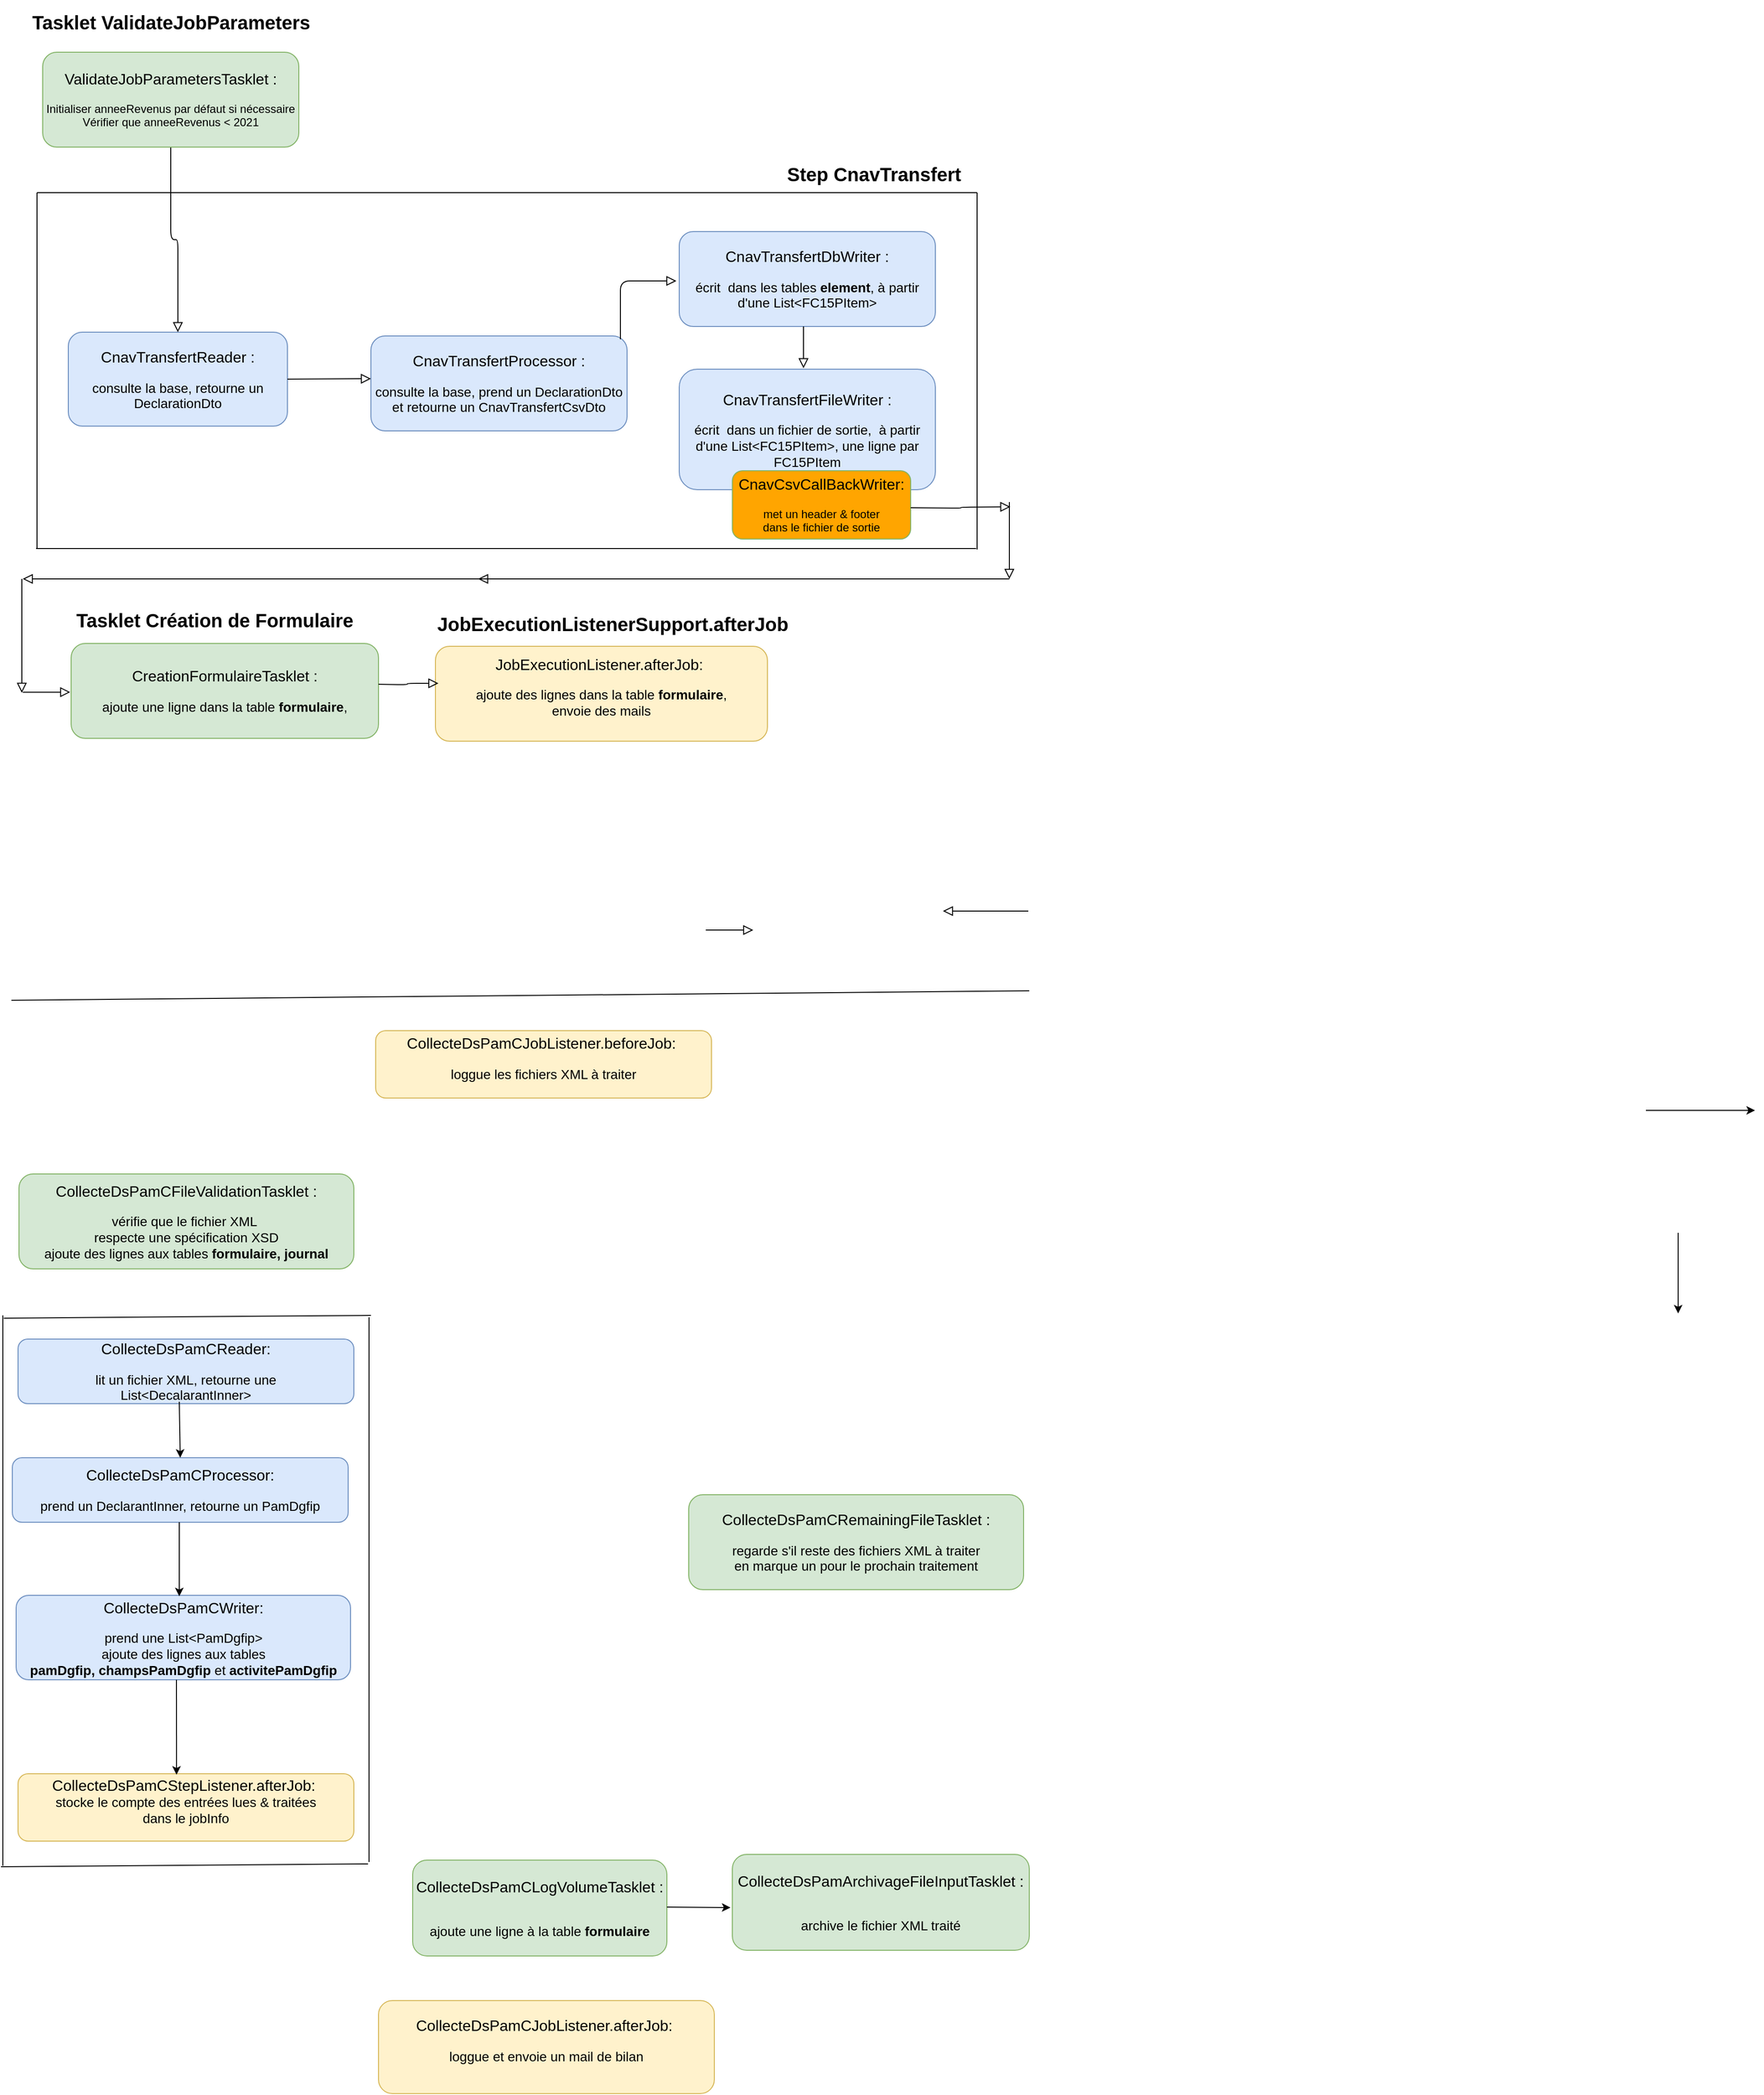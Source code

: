 <mxfile version="24.0.0" type="github">
  <diagram id="C5RBs43oDa-KdzZeNtuy" name="Page-1">
    <mxGraphModel dx="2792" dy="1530" grid="0" gridSize="10" guides="1" tooltips="1" connect="1" arrows="1" fold="1" page="0" pageScale="1" pageWidth="827" pageHeight="1169" math="0" shadow="0">
      <root>
        <mxCell id="WIyWlLk6GJQsqaUBKTNV-0" />
        <mxCell id="WIyWlLk6GJQsqaUBKTNV-1" parent="WIyWlLk6GJQsqaUBKTNV-0" />
        <mxCell id="Z0-859JoU0TvKjbYaFMb-15" value="&lt;font size=&quot;1&quot;&gt;&lt;b style=&quot;font-size: 20px;&quot;&gt;Tasklet ValidateJobParameters&lt;/b&gt;&lt;/font&gt;" style="text;html=1;align=center;verticalAlign=middle;whiteSpace=wrap;rounded=1;" parent="WIyWlLk6GJQsqaUBKTNV-1" vertex="1">
          <mxGeometry x="4.5" y="-170" width="303" height="46" as="geometry" />
        </mxCell>
        <mxCell id="Z0-859JoU0TvKjbYaFMb-19" value="&lt;font style=&quot;font-size: 16px;&quot;&gt;JobExecutionListener.afterJob:&amp;nbsp;&lt;/font&gt; &lt;div&gt;&lt;br&gt;&lt;/div&gt;&lt;font style=&quot;font-size: 14px;&quot;&gt;ajoute des lignes dans la table &lt;b&gt;formulaire&lt;/b&gt;, &lt;br&gt;envoie des mails&lt;/font&gt;&lt;div&gt;&lt;br&gt;&lt;/div&gt;" style="rounded=1;whiteSpace=wrap;html=1;fontSize=12;glass=0;strokeWidth=1;shadow=0;fillColor=#fff2cc;strokeColor=#d6b656;" parent="WIyWlLk6GJQsqaUBKTNV-1" vertex="1">
          <mxGeometry x="435" y="511" width="350" height="100" as="geometry" />
        </mxCell>
        <mxCell id="Z0-859JoU0TvKjbYaFMb-20" value="&lt;font size=&quot;1&quot;&gt;&lt;b style=&quot;font-size: 20px;&quot;&gt;JobExecutionListenerSupport.afterJob&lt;/b&gt;&lt;/font&gt;" style="text;whiteSpace=wrap;html=1;rounded=1;" parent="WIyWlLk6GJQsqaUBKTNV-1" vertex="1">
          <mxGeometry x="435" y="469" width="373" height="50" as="geometry" />
        </mxCell>
        <mxCell id="Z0-859JoU0TvKjbYaFMb-21" value="&lt;font style=&quot;font-size: 16px;&quot;&gt;CnavTransfertReader :&lt;/font&gt; &lt;div&gt;&lt;br&gt;&lt;/div&gt;&lt;font style=&quot;font-size: 14px;&quot;&gt;consulte la base, retourne un DeclarationDto&lt;/font&gt;" style="rounded=1;whiteSpace=wrap;html=1;fontSize=12;glass=0;strokeWidth=1;shadow=0;fillColor=#dae8fc;strokeColor=#6c8ebf;" parent="WIyWlLk6GJQsqaUBKTNV-1" vertex="1">
          <mxGeometry x="48" y="180" width="231" height="99" as="geometry" />
        </mxCell>
        <mxCell id="Z0-859JoU0TvKjbYaFMb-22" value="&lt;font style=&quot;font-size: 16px;&quot;&gt;CnavTransfertProcessor :&lt;/font&gt; &lt;div&gt;&lt;br&gt;&lt;/div&gt;&lt;font style=&quot;font-size: 14px;&quot;&gt;consulte la base, prend un DeclarationDto &lt;br&gt;et retourne un CnavTransfertCsvDto &lt;br&gt;&lt;/font&gt;" style="rounded=1;whiteSpace=wrap;html=1;fontSize=12;glass=0;strokeWidth=1;shadow=0;fillColor=#dae8fc;strokeColor=#6c8ebf;" parent="WIyWlLk6GJQsqaUBKTNV-1" vertex="1">
          <mxGeometry x="367" y="184" width="270" height="100" as="geometry" />
        </mxCell>
        <mxCell id="Z0-859JoU0TvKjbYaFMb-25" value="" style="endArrow=none;html=1;rounded=1;" parent="WIyWlLk6GJQsqaUBKTNV-1" edge="1">
          <mxGeometry width="50" height="50" relative="1" as="geometry">
            <mxPoint x="1006" y="409" as="sourcePoint" />
            <mxPoint x="1006" y="33" as="targetPoint" />
          </mxGeometry>
        </mxCell>
        <mxCell id="Z0-859JoU0TvKjbYaFMb-28" value="&lt;font size=&quot;1&quot;&gt;&lt;b style=&quot;font-size: 20px;&quot;&gt;Step CnavTransfert&lt;/b&gt;&lt;/font&gt;" style="text;html=1;align=center;verticalAlign=middle;whiteSpace=wrap;rounded=1;" parent="WIyWlLk6GJQsqaUBKTNV-1" vertex="1">
          <mxGeometry x="800" y="-12" width="195" height="50" as="geometry" />
        </mxCell>
        <mxCell id="Z0-859JoU0TvKjbYaFMb-39" value="&lt;font style=&quot;font-size: 16px;&quot;&gt;CnavTransfertDbWriter :&lt;/font&gt; &lt;div&gt;&lt;br&gt;&lt;/div&gt;&lt;font style=&quot;font-size: 14px;&quot;&gt;écrit&amp;nbsp; dans les tables &lt;b&gt;element&lt;/b&gt;, à partir d&#39;une List&amp;lt;FC15PItem&amp;gt;&lt;/font&gt;" style="rounded=1;whiteSpace=wrap;html=1;fontSize=12;glass=0;strokeWidth=1;shadow=0;fillColor=#dae8fc;strokeColor=#6c8ebf;" parent="WIyWlLk6GJQsqaUBKTNV-1" vertex="1">
          <mxGeometry x="692" y="74" width="270" height="100" as="geometry" />
        </mxCell>
        <mxCell id="Z0-859JoU0TvKjbYaFMb-45" value="" style="edgeStyle=orthogonalEdgeStyle;rounded=1;html=1;jettySize=auto;orthogonalLoop=1;fontSize=11;endArrow=block;endFill=0;endSize=8;strokeWidth=1;shadow=0;labelBackgroundColor=none;exitX=1;exitY=0.5;exitDx=0;exitDy=0;" parent="WIyWlLk6GJQsqaUBKTNV-1" source="Z0-859JoU0TvKjbYaFMb-21" edge="1">
          <mxGeometry y="10" relative="1" as="geometry">
            <mxPoint as="offset" />
            <mxPoint x="294" y="229" as="sourcePoint" />
            <mxPoint x="367" y="229.0" as="targetPoint" />
          </mxGeometry>
        </mxCell>
        <mxCell id="Z0-859JoU0TvKjbYaFMb-64" value="" style="edgeStyle=orthogonalEdgeStyle;rounded=1;html=1;jettySize=auto;orthogonalLoop=1;fontSize=11;endArrow=block;endFill=0;endSize=8;strokeWidth=1;shadow=0;labelBackgroundColor=none;" parent="WIyWlLk6GJQsqaUBKTNV-1" edge="1">
          <mxGeometry y="10" relative="1" as="geometry">
            <mxPoint as="offset" />
            <mxPoint x="1040" y="359" as="sourcePoint" />
            <mxPoint x="1040" y="440" as="targetPoint" />
          </mxGeometry>
        </mxCell>
        <mxCell id="Z0-859JoU0TvKjbYaFMb-65" value="" style="edgeStyle=orthogonalEdgeStyle;rounded=1;html=1;jettySize=auto;orthogonalLoop=1;fontSize=11;endArrow=block;endFill=0;endSize=8;strokeWidth=1;shadow=0;labelBackgroundColor=none;" parent="WIyWlLk6GJQsqaUBKTNV-1" edge="1">
          <mxGeometry y="10" relative="1" as="geometry">
            <mxPoint as="offset" />
            <mxPoint x="831" y="235" as="sourcePoint" />
            <mxPoint x="831" y="269" as="targetPoint" />
            <Array as="points">
              <mxPoint x="831" y="266" />
              <mxPoint x="831" y="266" />
            </Array>
          </mxGeometry>
        </mxCell>
        <mxCell id="Z0-859JoU0TvKjbYaFMb-68" value="" style="edgeStyle=orthogonalEdgeStyle;rounded=1;html=1;jettySize=auto;orthogonalLoop=1;fontSize=11;endArrow=block;endFill=0;endSize=8;strokeWidth=1;shadow=0;labelBackgroundColor=none;" parent="WIyWlLk6GJQsqaUBKTNV-1" edge="1">
          <mxGeometry y="10" relative="1" as="geometry">
            <mxPoint as="offset" />
            <mxPoint x="1060" y="790" as="sourcePoint" />
            <mxPoint x="970" y="790" as="targetPoint" />
          </mxGeometry>
        </mxCell>
        <mxCell id="Z0-859JoU0TvKjbYaFMb-70" value="" style="edgeStyle=orthogonalEdgeStyle;rounded=1;html=1;jettySize=auto;orthogonalLoop=1;fontSize=11;endArrow=block;endFill=0;endSize=8;strokeWidth=1;shadow=0;labelBackgroundColor=none;" parent="WIyWlLk6GJQsqaUBKTNV-1" edge="1">
          <mxGeometry y="10" relative="1" as="geometry">
            <mxPoint as="offset" />
            <mxPoint x="1040" y="440" as="sourcePoint" />
            <mxPoint x="480" y="440" as="targetPoint" />
          </mxGeometry>
        </mxCell>
        <mxCell id="Z0-859JoU0TvKjbYaFMb-71" value="" style="edgeStyle=orthogonalEdgeStyle;rounded=1;html=1;jettySize=auto;orthogonalLoop=1;fontSize=11;endArrow=block;endFill=0;endSize=8;strokeWidth=1;shadow=0;labelBackgroundColor=none;" parent="WIyWlLk6GJQsqaUBKTNV-1" edge="1">
          <mxGeometry y="10" relative="1" as="geometry">
            <mxPoint as="offset" />
            <mxPoint x="490" y="440" as="sourcePoint" />
            <mxPoint y="440" as="targetPoint" />
          </mxGeometry>
        </mxCell>
        <mxCell id="Z0-859JoU0TvKjbYaFMb-73" value="" style="edgeStyle=orthogonalEdgeStyle;rounded=1;html=1;jettySize=auto;orthogonalLoop=1;fontSize=11;endArrow=block;endFill=0;endSize=8;strokeWidth=1;shadow=0;labelBackgroundColor=none;" parent="WIyWlLk6GJQsqaUBKTNV-1" edge="1">
          <mxGeometry y="10" relative="1" as="geometry">
            <mxPoint as="offset" />
            <mxPoint x="-1" y="440" as="sourcePoint" />
            <mxPoint x="-1" y="560" as="targetPoint" />
          </mxGeometry>
        </mxCell>
        <mxCell id="Z0-859JoU0TvKjbYaFMb-74" value="" style="edgeStyle=orthogonalEdgeStyle;rounded=1;html=1;jettySize=auto;orthogonalLoop=1;fontSize=11;endArrow=block;endFill=0;endSize=8;strokeWidth=1;shadow=0;labelBackgroundColor=none;" parent="WIyWlLk6GJQsqaUBKTNV-1" edge="1">
          <mxGeometry y="10" relative="1" as="geometry">
            <mxPoint as="offset" />
            <mxPoint y="559.33" as="sourcePoint" />
            <mxPoint x="50" y="559.33" as="targetPoint" />
          </mxGeometry>
        </mxCell>
        <mxCell id="Z0-859JoU0TvKjbYaFMb-75" value="" style="edgeStyle=orthogonalEdgeStyle;rounded=1;html=1;jettySize=auto;orthogonalLoop=1;fontSize=11;endArrow=block;endFill=0;endSize=8;strokeWidth=1;shadow=0;labelBackgroundColor=none;" parent="WIyWlLk6GJQsqaUBKTNV-1" edge="1">
          <mxGeometry y="10" relative="1" as="geometry">
            <mxPoint as="offset" />
            <mxPoint x="720" y="810" as="sourcePoint" />
            <mxPoint x="770" y="810" as="targetPoint" />
          </mxGeometry>
        </mxCell>
        <mxCell id="Z0-859JoU0TvKjbYaFMb-23" value="&lt;font style=&quot;font-size: 16px;&quot;&gt;CnavTransfertFileWriter :&lt;/font&gt; &lt;div&gt;&lt;br&gt;&lt;/div&gt;&lt;font style=&quot;font-size: 14px;&quot;&gt;écrit&amp;nbsp; dans un fichier de sortie,&amp;nbsp; à partir d&#39;une List&amp;lt;FC15PItem&amp;gt;, une ligne par&lt;br&gt;FC15PItem&lt;br&gt;&lt;/font&gt;" style="rounded=1;whiteSpace=wrap;html=1;fontSize=12;glass=0;strokeWidth=1;shadow=0;fillColor=#dae8fc;strokeColor=#6c8ebf;" parent="WIyWlLk6GJQsqaUBKTNV-1" vertex="1">
          <mxGeometry x="692" y="219" width="270" height="127" as="geometry" />
        </mxCell>
        <mxCell id="JGg64m_Kd8brvpKtqs0t-1" value="&lt;font style=&quot;font-size: 16px;&quot;&gt;CnavCsvCallBackWriter:&lt;/font&gt; &lt;div&gt;&lt;br&gt;&lt;/div&gt;met un header &amp;amp; footer &lt;br&gt;dans le fichier de sortie " style="rounded=1;whiteSpace=wrap;html=1;fontSize=12;glass=0;strokeWidth=1;shadow=0;fillColor=orange;strokeColor=#82b366;" parent="WIyWlLk6GJQsqaUBKTNV-1" vertex="1">
          <mxGeometry x="748" y="326" width="188" height="72" as="geometry" />
        </mxCell>
        <mxCell id="JGg64m_Kd8brvpKtqs0t-4" value="" style="edgeStyle=orthogonalEdgeStyle;rounded=1;html=1;jettySize=auto;orthogonalLoop=1;fontSize=11;endArrow=block;endFill=0;endSize=8;strokeWidth=1;shadow=0;labelBackgroundColor=none;" parent="WIyWlLk6GJQsqaUBKTNV-1" edge="1">
          <mxGeometry y="10" relative="1" as="geometry">
            <mxPoint as="offset" />
            <mxPoint x="630" y="187.5" as="sourcePoint" />
            <mxPoint x="689" y="126" as="targetPoint" />
            <Array as="points">
              <mxPoint x="630" y="160" />
              <mxPoint x="630" y="160" />
            </Array>
          </mxGeometry>
        </mxCell>
        <mxCell id="JGg64m_Kd8brvpKtqs0t-5" value="" style="endArrow=none;html=1;rounded=0;" parent="WIyWlLk6GJQsqaUBKTNV-1" edge="1">
          <mxGeometry width="50" height="50" relative="1" as="geometry">
            <mxPoint x="15" y="33" as="sourcePoint" />
            <mxPoint x="1006" y="33" as="targetPoint" />
          </mxGeometry>
        </mxCell>
        <mxCell id="LNk79kRE9k_1kjEUgrZI-0" value="" style="endArrow=none;html=1;rounded=0;" parent="WIyWlLk6GJQsqaUBKTNV-1" edge="1">
          <mxGeometry width="50" height="50" relative="1" as="geometry">
            <mxPoint x="14" y="408" as="sourcePoint" />
            <mxPoint x="1005" y="408" as="targetPoint" />
          </mxGeometry>
        </mxCell>
        <mxCell id="LNk79kRE9k_1kjEUgrZI-1" value="" style="endArrow=none;html=1;rounded=1;" parent="WIyWlLk6GJQsqaUBKTNV-1" edge="1">
          <mxGeometry width="50" height="50" relative="1" as="geometry">
            <mxPoint x="15" y="408" as="sourcePoint" />
            <mxPoint x="15" y="33" as="targetPoint" />
          </mxGeometry>
        </mxCell>
        <mxCell id="LNk79kRE9k_1kjEUgrZI-2" value="" style="edgeStyle=orthogonalEdgeStyle;rounded=1;html=1;jettySize=auto;orthogonalLoop=1;fontSize=11;endArrow=block;endFill=0;endSize=8;strokeWidth=1;shadow=0;labelBackgroundColor=none;entryX=0.5;entryY=0;entryDx=0;entryDy=0;" parent="WIyWlLk6GJQsqaUBKTNV-1" source="Z0-859JoU0TvKjbYaFMb-14" target="Z0-859JoU0TvKjbYaFMb-21" edge="1">
          <mxGeometry y="10" relative="1" as="geometry">
            <mxPoint as="offset" />
            <mxPoint x="162.83" y="-70" as="sourcePoint" />
            <mxPoint x="162.83" y="50" as="targetPoint" />
          </mxGeometry>
        </mxCell>
        <mxCell id="LNk79kRE9k_1kjEUgrZI-3" value="" style="edgeStyle=orthogonalEdgeStyle;rounded=1;html=1;jettySize=auto;orthogonalLoop=1;fontSize=11;endArrow=block;endFill=0;endSize=8;strokeWidth=1;shadow=0;labelBackgroundColor=none;entryX=0.5;entryY=0;entryDx=0;entryDy=0;" parent="WIyWlLk6GJQsqaUBKTNV-1" target="Z0-859JoU0TvKjbYaFMb-14" edge="1">
          <mxGeometry y="10" relative="1" as="geometry">
            <mxPoint as="offset" />
            <mxPoint x="162.83" y="-70" as="sourcePoint" />
            <mxPoint x="164" y="180" as="targetPoint" />
          </mxGeometry>
        </mxCell>
        <mxCell id="Z0-859JoU0TvKjbYaFMb-14" value="&lt;font style=&quot;font-size: 16px;&quot;&gt;ValidateJobParametersTasklet :&lt;/font&gt; &lt;div&gt;&lt;br&gt;&lt;/div&gt;Initialiser anneeRevenus par défaut si nécessaire&lt;br&gt;Vérifier que anneeRevenus &amp;lt; 2021" style="rounded=1;whiteSpace=wrap;html=1;fontSize=12;glass=0;strokeWidth=1;shadow=0;fillColor=#d5e8d4;strokeColor=#82b366;" parent="WIyWlLk6GJQsqaUBKTNV-1" vertex="1">
          <mxGeometry x="21" y="-115" width="270" height="100" as="geometry" />
        </mxCell>
        <mxCell id="hhAkteyHMRF9YndLJ4sJ-0" value="&lt;font style=&quot;font-size: 16px;&quot;&gt;CreationFormulaireTasklet :&lt;/font&gt; &lt;div&gt;&lt;br&gt;&lt;/div&gt;&lt;font style=&quot;font-size: 14px;&quot;&gt;ajoute une ligne dans la table &lt;b&gt;formulaire&lt;/b&gt;,&lt;/font&gt;" style="rounded=1;whiteSpace=wrap;html=1;fontSize=12;glass=0;strokeWidth=1;shadow=0;fillColor=#d5e8d4;strokeColor=#82b366;" parent="WIyWlLk6GJQsqaUBKTNV-1" vertex="1">
          <mxGeometry x="51" y="508" width="324" height="100" as="geometry" />
        </mxCell>
        <mxCell id="hhAkteyHMRF9YndLJ4sJ-2" value="" style="edgeStyle=orthogonalEdgeStyle;rounded=1;html=1;jettySize=auto;orthogonalLoop=1;fontSize=11;endArrow=block;endFill=0;endSize=8;strokeWidth=1;shadow=0;labelBackgroundColor=none;entryX=0.009;entryY=0.39;entryDx=0;entryDy=0;entryPerimeter=0;" parent="WIyWlLk6GJQsqaUBKTNV-1" target="Z0-859JoU0TvKjbYaFMb-19" edge="1">
          <mxGeometry y="10" relative="1" as="geometry">
            <mxPoint as="offset" />
            <mxPoint x="375" y="551" as="sourcePoint" />
            <mxPoint x="425" y="551" as="targetPoint" />
          </mxGeometry>
        </mxCell>
        <mxCell id="hhAkteyHMRF9YndLJ4sJ-3" value="" style="edgeStyle=orthogonalEdgeStyle;rounded=1;html=1;jettySize=auto;orthogonalLoop=1;fontSize=11;endArrow=block;endFill=0;endSize=8;strokeWidth=1;shadow=0;labelBackgroundColor=none;" parent="WIyWlLk6GJQsqaUBKTNV-1" edge="1">
          <mxGeometry y="10" relative="1" as="geometry">
            <mxPoint as="offset" />
            <mxPoint x="823" y="174" as="sourcePoint" />
            <mxPoint x="823" y="218" as="targetPoint" />
          </mxGeometry>
        </mxCell>
        <mxCell id="hhAkteyHMRF9YndLJ4sJ-4" value="&lt;font size=&quot;1&quot;&gt;&lt;b style=&quot;font-size: 20px;&quot;&gt;Tasklet Création de Formulaire&lt;br&gt;&lt;/b&gt;&lt;/font&gt;" style="text;html=1;align=center;verticalAlign=middle;whiteSpace=wrap;rounded=1;" parent="WIyWlLk6GJQsqaUBKTNV-1" vertex="1">
          <mxGeometry x="51" y="460" width="303" height="46" as="geometry" />
        </mxCell>
        <mxCell id="hhAkteyHMRF9YndLJ4sJ-6" value="" style="edgeStyle=orthogonalEdgeStyle;rounded=1;html=1;jettySize=auto;orthogonalLoop=1;fontSize=11;endArrow=block;endFill=0;endSize=8;strokeWidth=1;shadow=0;labelBackgroundColor=none;exitX=1;exitY=0.5;exitDx=0;exitDy=0;" parent="WIyWlLk6GJQsqaUBKTNV-1" edge="1">
          <mxGeometry y="10" relative="1" as="geometry">
            <mxPoint as="offset" />
            <mxPoint x="936" y="365" as="sourcePoint" />
            <mxPoint x="1041" y="364" as="targetPoint" />
          </mxGeometry>
        </mxCell>
        <mxCell id="ypgVBUXqUjG8dvaRugaR-0" value="" style="endArrow=none;html=1;rounded=0;strokeColor=default;align=center;verticalAlign=middle;fontFamily=Helvetica;fontSize=11;fontColor=default;labelBackgroundColor=default;" parent="WIyWlLk6GJQsqaUBKTNV-1" edge="1">
          <mxGeometry width="50" height="50" relative="1" as="geometry">
            <mxPoint x="-12" y="884" as="sourcePoint" />
            <mxPoint x="1061" y="874" as="targetPoint" />
          </mxGeometry>
        </mxCell>
        <mxCell id="ypgVBUXqUjG8dvaRugaR-1" value="&lt;font style=&quot;font-size: 16px;&quot;&gt;CollecteDsPamCJobListener.beforeJob:&amp;nbsp;&lt;/font&gt; &lt;div&gt;&lt;br&gt;&lt;/div&gt;&lt;font style=&quot;font-size: 14px;&quot;&gt;loggue les fichiers XML à traiter&lt;br&gt;&lt;/font&gt;&lt;div&gt;&lt;br&gt;&lt;/div&gt;" style="rounded=1;whiteSpace=wrap;html=1;fontSize=12;glass=0;strokeWidth=1;shadow=0;fillColor=#fff2cc;strokeColor=#d6b656;" parent="WIyWlLk6GJQsqaUBKTNV-1" vertex="1">
          <mxGeometry x="372" y="916" width="354" height="71" as="geometry" />
        </mxCell>
        <mxCell id="ypgVBUXqUjG8dvaRugaR-2" value="&lt;font style=&quot;font-size: 16px;&quot;&gt;CollecteDsPamCFileValidationTasklet :&lt;/font&gt; &lt;div&gt;&lt;br&gt;&lt;/div&gt;&lt;div&gt;&lt;font style=&quot;font-size: 14px;&quot;&gt;vérifie que le fichier XML&amp;nbsp;&lt;/font&gt;&lt;/div&gt;&lt;div&gt;&lt;font style=&quot;font-size: 14px;&quot;&gt;respecte une spécification XSD&lt;/font&gt;&lt;/div&gt;&lt;div&gt;&lt;font style=&quot;font-size: 14px;&quot;&gt;ajoute des lignes aux tables &lt;b&gt;formulaire, journal&lt;/b&gt;&lt;br&gt;&lt;/font&gt;&lt;/div&gt;" style="rounded=1;whiteSpace=wrap;html=1;fontSize=12;glass=0;strokeWidth=1;shadow=0;fillColor=#d5e8d4;strokeColor=#82b366;" parent="WIyWlLk6GJQsqaUBKTNV-1" vertex="1">
          <mxGeometry x="-4" y="1067" width="353" height="100" as="geometry" />
        </mxCell>
        <mxCell id="vLVHsrwQye5eSx9jJqd1-1" value="&lt;font style=&quot;font-size: 16px;&quot;&gt;CollecteDsPamCReader:&lt;/font&gt; &lt;div&gt;&lt;br&gt;&lt;/div&gt;&lt;div&gt;&lt;font style=&quot;font-size: 14px;&quot;&gt;lit un fichier XML, retourne une &lt;br&gt;&lt;/font&gt;&lt;/div&gt;&lt;div&gt;&lt;font style=&quot;font-size: 14px;&quot;&gt;List&amp;lt;DecalarantInner&amp;gt;&lt;br&gt;&lt;/font&gt;&lt;/div&gt;" style="rounded=1;whiteSpace=wrap;html=1;fontSize=12;glass=0;strokeWidth=1;shadow=0;fillColor=#dae8fc;strokeColor=#6c8ebf;" parent="WIyWlLk6GJQsqaUBKTNV-1" vertex="1">
          <mxGeometry x="-5" y="1241" width="354" height="68" as="geometry" />
        </mxCell>
        <mxCell id="KYpUYDvrFZtHWe_mYUHW-0" value="&lt;font style=&quot;font-size: 16px;&quot;&gt;CollecteDsPamCProcessor:&lt;/font&gt; &lt;div&gt;&lt;br&gt;&lt;/div&gt;&lt;div&gt;&lt;font style=&quot;font-size: 14px;&quot;&gt;prend un DeclarantInner, retourne un PamDgfip &lt;br&gt;&lt;/font&gt;&lt;/div&gt;" style="rounded=1;whiteSpace=wrap;html=1;fontSize=12;glass=0;strokeWidth=1;shadow=0;fillColor=#dae8fc;strokeColor=#6c8ebf;" vertex="1" parent="WIyWlLk6GJQsqaUBKTNV-1">
          <mxGeometry x="-11" y="1366" width="354" height="68" as="geometry" />
        </mxCell>
        <mxCell id="KYpUYDvrFZtHWe_mYUHW-1" value="&lt;font style=&quot;font-size: 16px;&quot;&gt;CollecteDsPamCWriter:&lt;/font&gt; &lt;div&gt;&lt;br&gt;&lt;/div&gt;&lt;div&gt;&lt;font style=&quot;font-size: 14px;&quot;&gt;&amp;nbsp;prend une List&amp;lt;PamDgfip&amp;gt;&amp;nbsp;&lt;/font&gt;&lt;/div&gt;&lt;div&gt;&lt;font style=&quot;font-size: 14px;&quot;&gt;ajoute des lignes aux tables&lt;/font&gt;&lt;/div&gt;&lt;div&gt;&lt;font style=&quot;font-size: 14px;&quot;&gt;&lt;b&gt;pamDgfip, champsPamDgfip&lt;/b&gt; et &lt;b&gt;activitePamDgfip&lt;/b&gt; &lt;br&gt;&lt;/font&gt;&lt;/div&gt;" style="rounded=1;whiteSpace=wrap;html=1;fontSize=12;glass=0;strokeWidth=1;shadow=0;fillColor=#dae8fc;strokeColor=#6c8ebf;" vertex="1" parent="WIyWlLk6GJQsqaUBKTNV-1">
          <mxGeometry x="-7" y="1511" width="352.5" height="89" as="geometry" />
        </mxCell>
        <mxCell id="KYpUYDvrFZtHWe_mYUHW-2" value="&lt;font style=&quot;font-size: 16px;&quot;&gt;CollecteDsPamCStepListener.afterJob:&amp;nbsp;&lt;/font&gt; &lt;div&gt;&lt;font style=&quot;font-size: 14px;&quot;&gt;stocke le compte des entrées lues &amp;amp; traitées&lt;/font&gt;&lt;/div&gt;&lt;div&gt;&lt;font style=&quot;font-size: 14px;&quot;&gt;dans le jobInfo&lt;br&gt;&lt;/font&gt;&lt;/div&gt;&lt;div&gt;&lt;br&gt;&lt;/div&gt;" style="rounded=1;whiteSpace=wrap;html=1;fontSize=12;glass=0;strokeWidth=1;shadow=0;fillColor=#fff2cc;strokeColor=#d6b656;" vertex="1" parent="WIyWlLk6GJQsqaUBKTNV-1">
          <mxGeometry x="-5" y="1699" width="354" height="71" as="geometry" />
        </mxCell>
        <mxCell id="KYpUYDvrFZtHWe_mYUHW-4" value="" style="endArrow=none;html=1;rounded=0;" edge="1" parent="WIyWlLk6GJQsqaUBKTNV-1">
          <mxGeometry width="50" height="50" relative="1" as="geometry">
            <mxPoint x="-23" y="1797" as="sourcePoint" />
            <mxPoint x="364" y="1794" as="targetPoint" />
          </mxGeometry>
        </mxCell>
        <mxCell id="KYpUYDvrFZtHWe_mYUHW-5" value="" style="endArrow=none;html=1;rounded=0;" edge="1" parent="WIyWlLk6GJQsqaUBKTNV-1">
          <mxGeometry width="50" height="50" relative="1" as="geometry">
            <mxPoint x="-20" y="1219" as="sourcePoint" />
            <mxPoint x="367" y="1216" as="targetPoint" />
          </mxGeometry>
        </mxCell>
        <mxCell id="KYpUYDvrFZtHWe_mYUHW-6" value="" style="endArrow=none;html=1;rounded=0;" edge="1" parent="WIyWlLk6GJQsqaUBKTNV-1">
          <mxGeometry width="50" height="50" relative="1" as="geometry">
            <mxPoint x="365" y="1792" as="sourcePoint" />
            <mxPoint x="365" y="1218" as="targetPoint" />
          </mxGeometry>
        </mxCell>
        <mxCell id="KYpUYDvrFZtHWe_mYUHW-8" value="&lt;font style=&quot;font-size: 16px;&quot;&gt;CollecteDsPamCLogVolumeTasklet :&lt;/font&gt; &lt;div&gt;&lt;br&gt;&lt;/div&gt;&lt;br&gt;&lt;div&gt;&lt;font style=&quot;font-size: 14px;&quot;&gt;ajoute une ligne à la table &lt;b&gt;formulaire&lt;/b&gt;&lt;br&gt;&lt;/font&gt;&lt;/div&gt;" style="rounded=1;whiteSpace=wrap;html=1;fontSize=12;glass=0;strokeWidth=1;shadow=0;fillColor=#d5e8d4;strokeColor=#82b366;" vertex="1" parent="WIyWlLk6GJQsqaUBKTNV-1">
          <mxGeometry x="411" y="1790" width="268" height="101" as="geometry" />
        </mxCell>
        <mxCell id="KYpUYDvrFZtHWe_mYUHW-9" value="&lt;font style=&quot;font-size: 16px;&quot;&gt;CollecteDsPamArchivageFileInputTasklet :&lt;/font&gt; &lt;div&gt;&lt;br&gt;&lt;/div&gt;&lt;br&gt;&lt;div&gt;&lt;font style=&quot;font-size: 14px;&quot;&gt;archive le fichier XML traité&lt;br&gt;&lt;/font&gt;&lt;/div&gt;" style="rounded=1;whiteSpace=wrap;html=1;fontSize=12;glass=0;strokeWidth=1;shadow=0;fillColor=#d5e8d4;strokeColor=#82b366;" vertex="1" parent="WIyWlLk6GJQsqaUBKTNV-1">
          <mxGeometry x="748" y="1784" width="313" height="101" as="geometry" />
        </mxCell>
        <mxCell id="KYpUYDvrFZtHWe_mYUHW-10" value="&lt;font style=&quot;font-size: 16px;&quot;&gt;CollecteDsPamCJobListener.afterJob:&amp;nbsp;&lt;/font&gt; &lt;div&gt;&lt;br&gt;&lt;/div&gt;&lt;font style=&quot;font-size: 14px;&quot;&gt;loggue et envoie un mail de bilan&lt;br&gt;&lt;/font&gt;&lt;div&gt;&lt;br&gt;&lt;/div&gt;" style="rounded=1;whiteSpace=wrap;html=1;fontSize=12;glass=0;strokeWidth=1;shadow=0;fillColor=#fff2cc;strokeColor=#d6b656;" vertex="1" parent="WIyWlLk6GJQsqaUBKTNV-1">
          <mxGeometry x="375" y="1938" width="354" height="98" as="geometry" />
        </mxCell>
        <mxCell id="KYpUYDvrFZtHWe_mYUHW-11" value="&lt;font style=&quot;font-size: 16px;&quot;&gt;CollecteDsPamCRemainingFileTasklet :&lt;/font&gt; &lt;div&gt;&lt;br&gt;&lt;/div&gt;&lt;div&gt;&lt;font style=&quot;font-size: 14px;&quot;&gt;regarde s&#39;il reste des fichiers XML à traiter &lt;br&gt;&lt;/font&gt;&lt;/div&gt;&lt;div&gt;&lt;font style=&quot;font-size: 14px;&quot;&gt;en marque un pour le prochain traitement&lt;br&gt;&lt;/font&gt;&lt;/div&gt;" style="rounded=1;whiteSpace=wrap;html=1;fontSize=12;glass=0;strokeWidth=1;shadow=0;fillColor=#d5e8d4;strokeColor=#82b366;" vertex="1" parent="WIyWlLk6GJQsqaUBKTNV-1">
          <mxGeometry x="702" y="1405" width="353" height="100" as="geometry" />
        </mxCell>
        <mxCell id="KYpUYDvrFZtHWe_mYUHW-12" value="" style="endArrow=none;html=1;rounded=0;" edge="1" parent="WIyWlLk6GJQsqaUBKTNV-1">
          <mxGeometry width="50" height="50" relative="1" as="geometry">
            <mxPoint x="-21" y="1796" as="sourcePoint" />
            <mxPoint x="-21" y="1216" as="targetPoint" />
          </mxGeometry>
        </mxCell>
        <mxCell id="KYpUYDvrFZtHWe_mYUHW-14" value="" style="endArrow=classic;html=1;rounded=0;" edge="1" parent="WIyWlLk6GJQsqaUBKTNV-1">
          <mxGeometry width="50" height="50" relative="1" as="geometry">
            <mxPoint x="1745" y="1129" as="sourcePoint" />
            <mxPoint x="1745" y="1214" as="targetPoint" />
          </mxGeometry>
        </mxCell>
        <mxCell id="KYpUYDvrFZtHWe_mYUHW-15" value="" style="endArrow=classic;html=1;rounded=0;entryX=0.5;entryY=0;entryDx=0;entryDy=0;" edge="1" parent="WIyWlLk6GJQsqaUBKTNV-1" target="KYpUYDvrFZtHWe_mYUHW-0">
          <mxGeometry width="50" height="50" relative="1" as="geometry">
            <mxPoint x="165" y="1307" as="sourcePoint" />
            <mxPoint x="165" y="1354" as="targetPoint" />
          </mxGeometry>
        </mxCell>
        <mxCell id="KYpUYDvrFZtHWe_mYUHW-16" value="" style="endArrow=classic;html=1;rounded=0;" edge="1" parent="WIyWlLk6GJQsqaUBKTNV-1">
          <mxGeometry width="50" height="50" relative="1" as="geometry">
            <mxPoint x="165" y="1434" as="sourcePoint" />
            <mxPoint x="165" y="1512" as="targetPoint" />
          </mxGeometry>
        </mxCell>
        <mxCell id="KYpUYDvrFZtHWe_mYUHW-18" value="" style="endArrow=classic;html=1;rounded=0;entryX=0.472;entryY=0.014;entryDx=0;entryDy=0;entryPerimeter=0;" edge="1" parent="WIyWlLk6GJQsqaUBKTNV-1" target="KYpUYDvrFZtHWe_mYUHW-2">
          <mxGeometry width="50" height="50" relative="1" as="geometry">
            <mxPoint x="162" y="1600" as="sourcePoint" />
            <mxPoint x="162" y="1685" as="targetPoint" />
          </mxGeometry>
        </mxCell>
        <mxCell id="KYpUYDvrFZtHWe_mYUHW-19" value="" style="endArrow=classic;html=1;rounded=0;" edge="1" parent="WIyWlLk6GJQsqaUBKTNV-1">
          <mxGeometry width="50" height="50" relative="1" as="geometry">
            <mxPoint x="1711" y="1000" as="sourcePoint" />
            <mxPoint x="1826" y="1000" as="targetPoint" />
          </mxGeometry>
        </mxCell>
        <mxCell id="KYpUYDvrFZtHWe_mYUHW-20" value="" style="endArrow=classic;html=1;rounded=0;" edge="1" parent="WIyWlLk6GJQsqaUBKTNV-1">
          <mxGeometry width="50" height="50" relative="1" as="geometry">
            <mxPoint x="679" y="1839.5" as="sourcePoint" />
            <mxPoint x="746" y="1840" as="targetPoint" />
          </mxGeometry>
        </mxCell>
      </root>
    </mxGraphModel>
  </diagram>
</mxfile>
